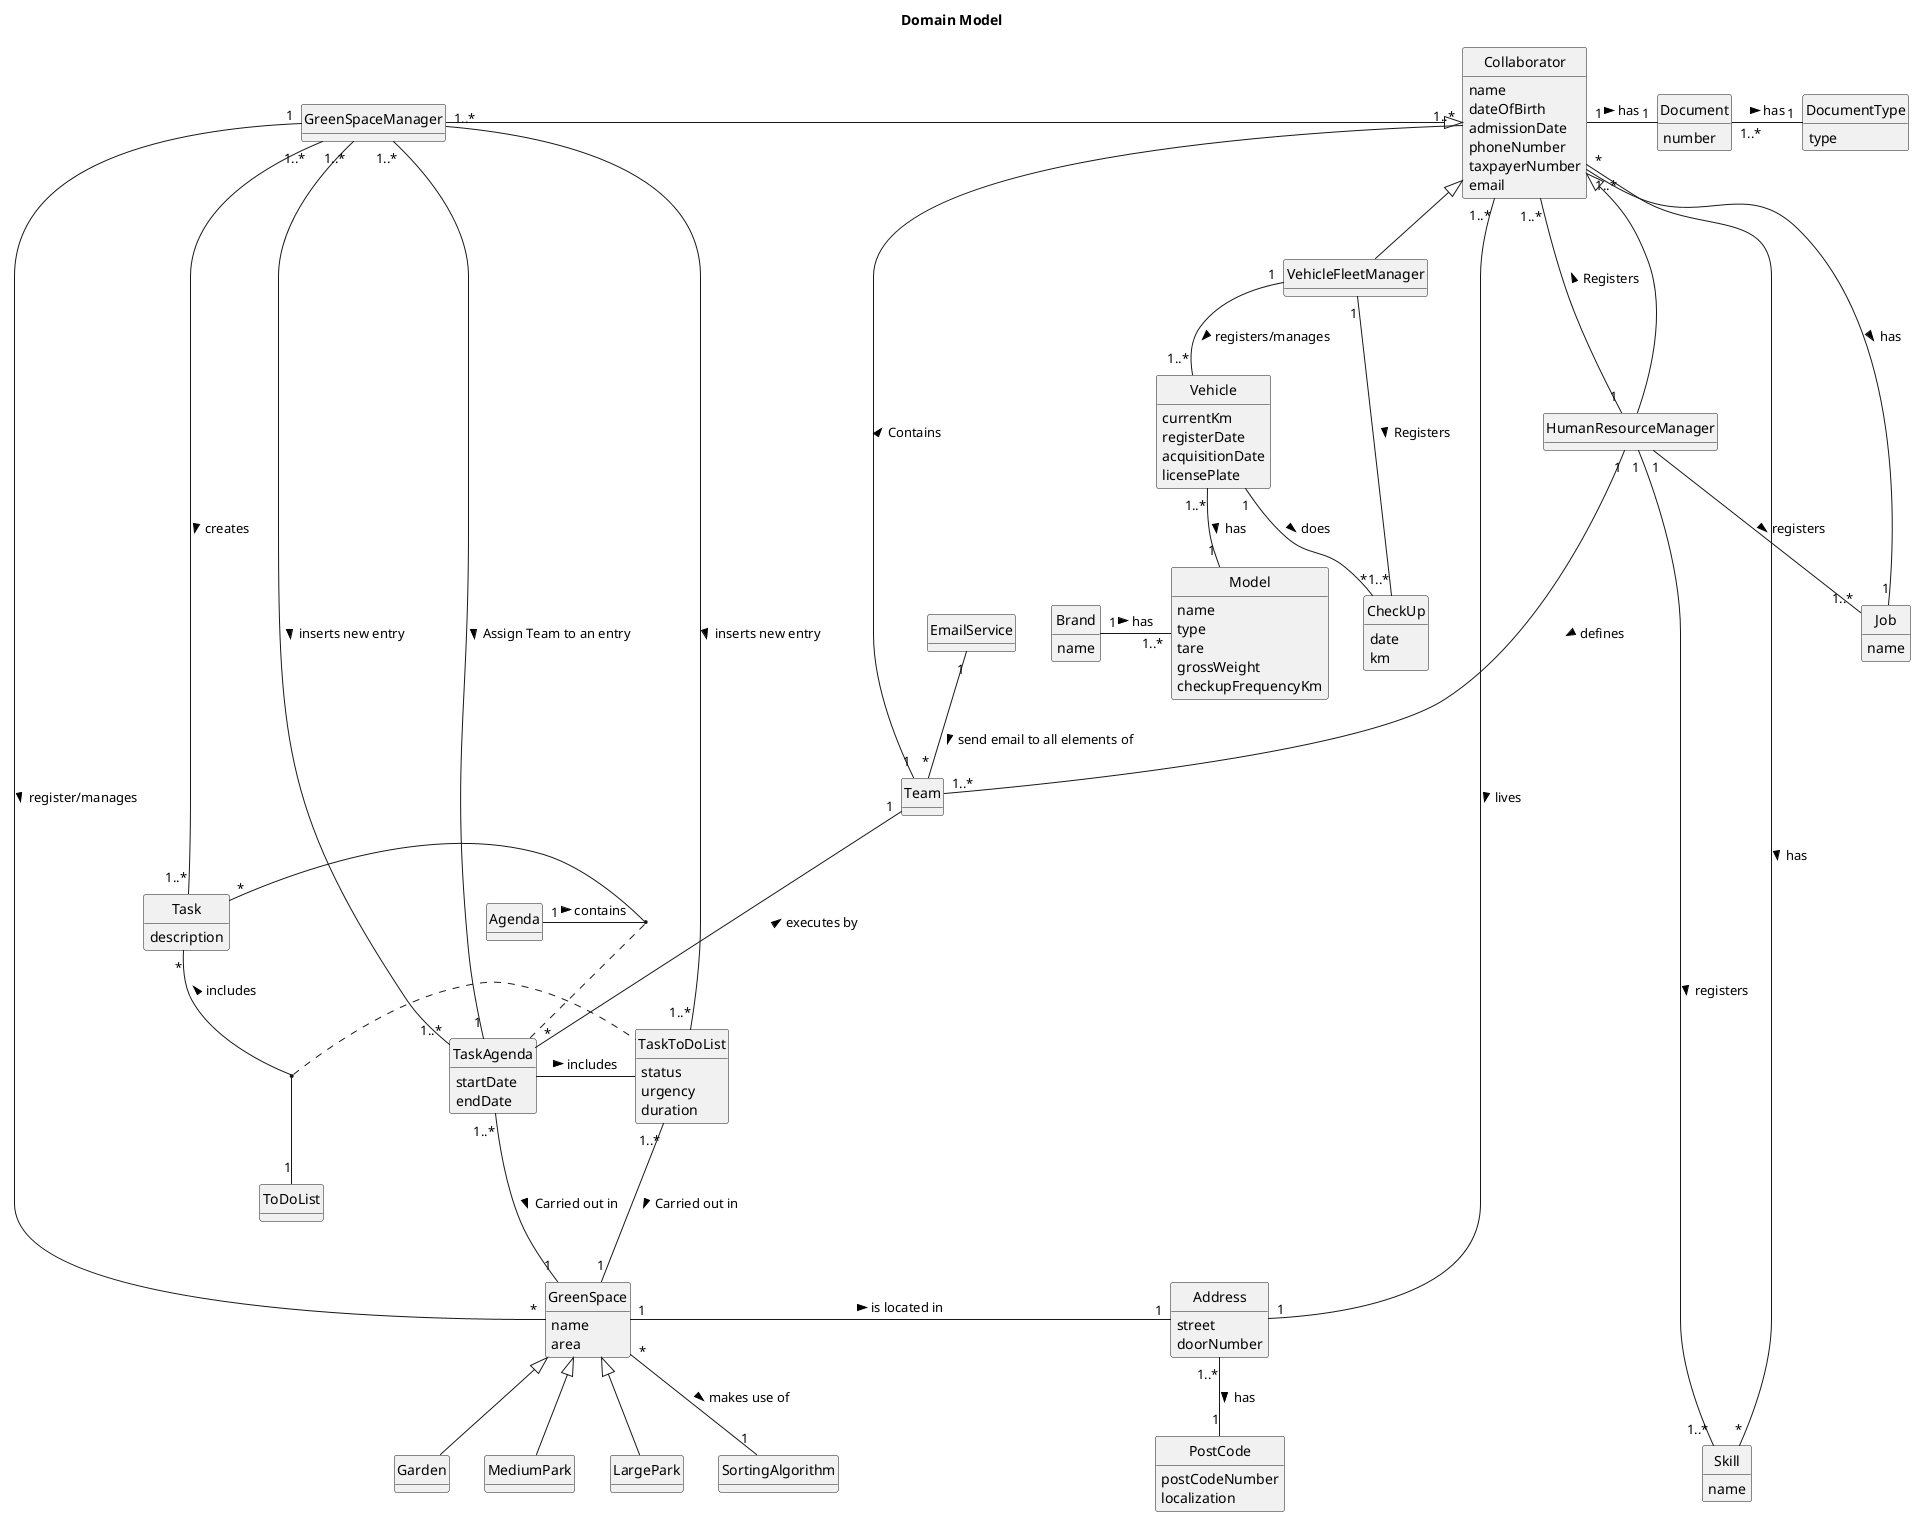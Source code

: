 @startuml
skinparam monochrome true
skinparam packageStyle rectangle
skinparam shadowing false
skinparam classAttributeIconSize 0
hide circle
hide methods

title Domain Model

class Collaborator {
    name
    dateOfBirth
    admissionDate
    phoneNumber
    taxpayerNumber
    email
}

class Document{
    number
}

class DocumentType{
    type
}

class Address {
    street
    doorNumber
}

class PostCode{
    postCodeNumber
    localization
}

class VehicleFleetManager {
}

class HumanResourceManager {
}

class Brand {
     name
}

class Model {
     name
     type
     tare
     grossWeight
     checkupFrequencyKm
}

class Vehicle {
    currentKm
    registerDate
    acquisitionDate
    licensePlate
}

class Skill{
    name
}

class Job{
    name
}
class Team{
}

class CheckUp{
    date
    km
}

class GreenSpaceManager {
}

class GreenSpace {
    name
    area
}

class Garden {
}

class MediumPark {
}

class LargePark {
}

class ToDoList {
}

class TaskToDoList{
    status
    urgency
    duration
}

class TaskAgenda{
    startDate
    endDate
}

class Task {
    description
}

class Agenda{
}

Address "1..*" -- "1" PostCode : has >

Document "1..*" - "1" DocumentType : has >

'-------------Collaborator-------------
Collaborator "1" - "1" Document : has >
Collaborator "1..*" --- "1" Job : has >
Collaborator  <|--  HumanResourceManager
Collaborator <|-- VehicleFleetManager
GreenSpaceManager  -|>  Collaborator
Address "1" - "1..*" Collaborator : lives <
Skill "*" ---------- "*" Collaborator : has <
Collaborator "1..*" ----- "1" Team : Contains <

'-------------HumanResourceManager-------------
HumanResourceManager "1" -- "1..*" Skill : registers >
HumanResourceManager "1" -- "1..*" Job : registers >
HumanResourceManager "1" --- "1..*" Collaborator : Registers >
HumanResourceManager "1" -- "1..*" Team : defines >

'-------------VehicleFleetManager-------------
VehicleFleetManager "1" -- "1..*" Vehicle : registers/manages >
VehicleFleetManager "1" -- "1..*" CheckUp : Registers >

'-------------Brand-------------
Brand "1" -  "1..*" Model : has >

'-------------Vehicle-------------
Vehicle "1..*" -- "1" Model : has >
Vehicle "1" -- "*" CheckUp : does >

'-------------GreenSpaceManager-------------
GreenSpaceManager "1" - "*" GreenSpace : register/manages >
GreenSpaceManager "1..*" -- "1..*" Task : creates >
GreenSpaceManager "1..*" - "1..*" TaskToDoList : inserts new entry >
GreenSpaceManager "1..*" - "1..*" TaskAgenda : inserts new entry >
GreenSpaceManager "1..*" - "1" TaskAgenda : Assign Team to an entry >

'-------------GreenSpace-------------
GreenSpace "1" - "1" Address : is located in >
GreenSpace <|-- Garden
GreenSpace <|-- MediumPark
GreenSpace <|-- LargePark
GreenSpace "*" -- "1" SortingAlgorithm : makes use of >

'-------------Task-------------
TaskAgenda "1..*" --- "1" GreenSpace :  Carried out in  >
TaskToDoList "1..*" --- "1" GreenSpace :  Carried out in  >

Task "*" -- "1" ToDoList : includes <

Team "1" --- "*" TaskAgenda : executes by <
Agenda "1" - "*" Task : contains >

EmailService "1" -- "*" Team :  send email to all elements of >


(Task,ToDoList) .. TaskToDoList
(Task,Agenda) .. TaskAgenda

TaskAgenda - TaskToDoList : includes >
@enduml
